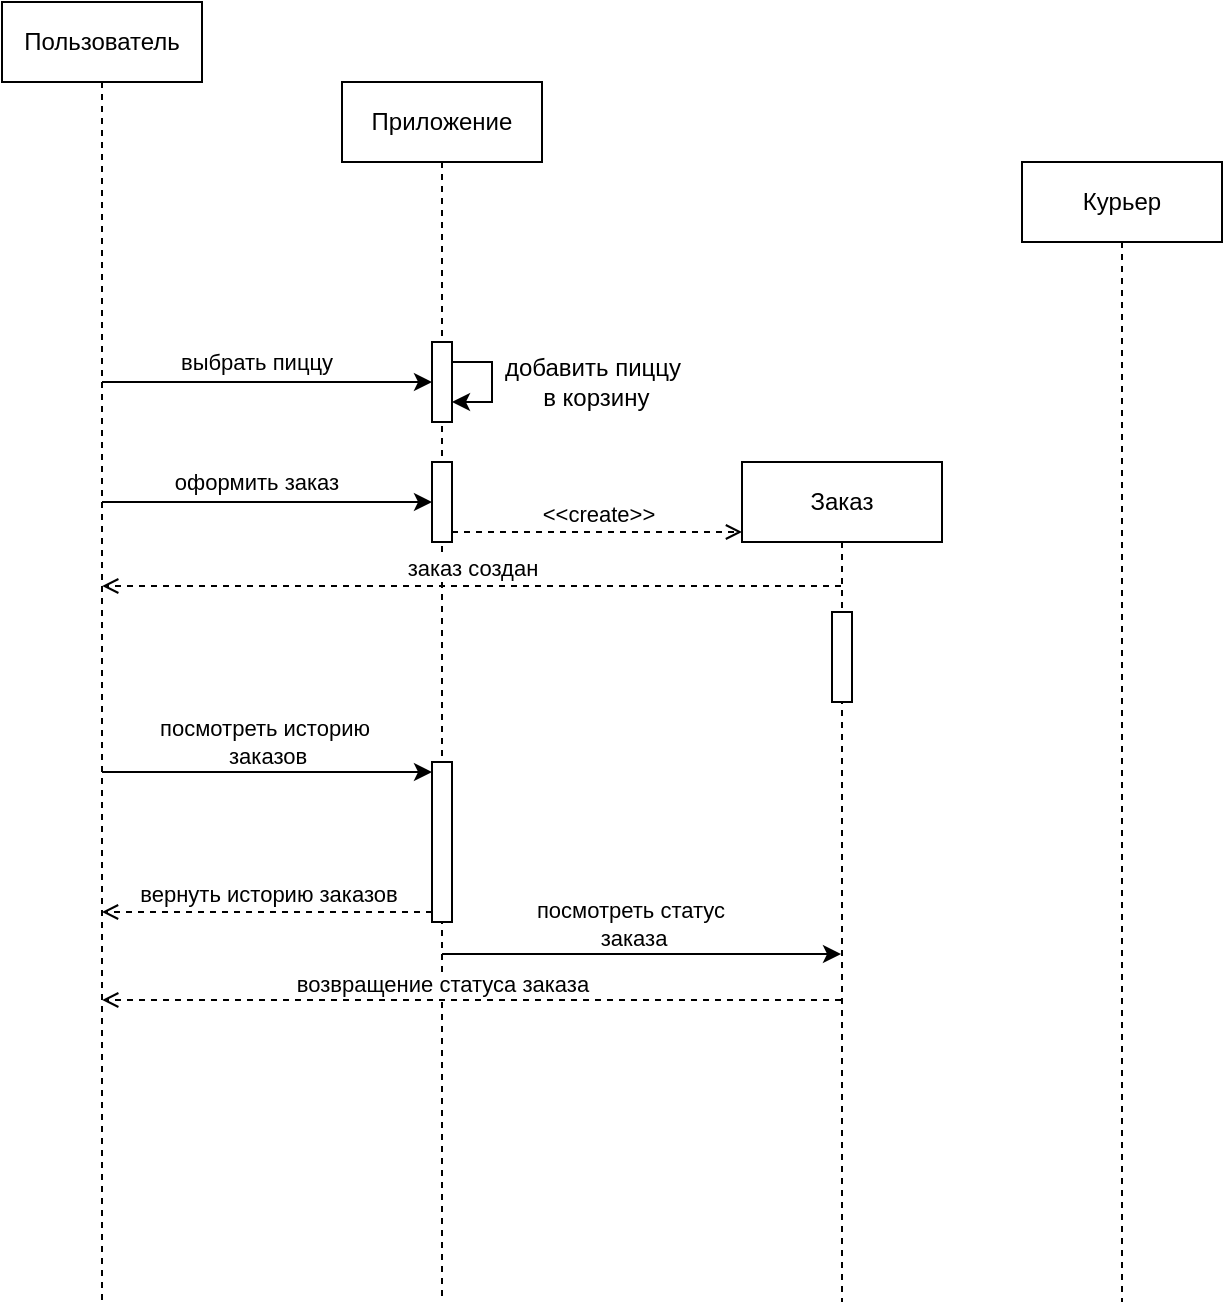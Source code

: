 <mxfile version="24.0.6" type="github">
  <diagram name="Страница — 1" id="hY87scyZslR1d9eWhfrw">
    <mxGraphModel dx="988" dy="543" grid="1" gridSize="10" guides="1" tooltips="1" connect="1" arrows="1" fold="1" page="1" pageScale="1" pageWidth="827" pageHeight="1169" math="0" shadow="0">
      <root>
        <mxCell id="0" />
        <mxCell id="1" parent="0" />
        <mxCell id="UCRyetdWfhHOHcdlKuk4-5" style="edgeStyle=elbowEdgeStyle;rounded=0;orthogonalLoop=1;jettySize=auto;html=1;elbow=vertical;curved=0;" parent="1" source="UCRyetdWfhHOHcdlKuk4-1" target="UCRyetdWfhHOHcdlKuk4-6" edge="1">
          <mxGeometry relative="1" as="geometry" />
        </mxCell>
        <mxCell id="UCRyetdWfhHOHcdlKuk4-7" value="выбрать пиццу" style="edgeLabel;html=1;align=center;verticalAlign=middle;resizable=0;points=[];" parent="UCRyetdWfhHOHcdlKuk4-5" vertex="1" connectable="0">
          <mxGeometry x="-0.243" y="1" relative="1" as="geometry">
            <mxPoint x="14" y="-9" as="offset" />
          </mxGeometry>
        </mxCell>
        <mxCell id="UCRyetdWfhHOHcdlKuk4-1" value="Пользователь" style="shape=umlLifeline;perimeter=lifelinePerimeter;whiteSpace=wrap;html=1;container=1;dropTarget=0;collapsible=0;recursiveResize=0;outlineConnect=0;portConstraint=eastwest;newEdgeStyle={&quot;edgeStyle&quot;:&quot;elbowEdgeStyle&quot;,&quot;elbow&quot;:&quot;vertical&quot;,&quot;curved&quot;:0,&quot;rounded&quot;:0};" parent="1" vertex="1">
          <mxGeometry x="210" y="150" width="100" height="650" as="geometry" />
        </mxCell>
        <mxCell id="UCRyetdWfhHOHcdlKuk4-3" value="Приложение" style="shape=umlLifeline;perimeter=lifelinePerimeter;whiteSpace=wrap;html=1;container=1;dropTarget=0;collapsible=0;recursiveResize=0;outlineConnect=0;portConstraint=eastwest;newEdgeStyle={&quot;edgeStyle&quot;:&quot;elbowEdgeStyle&quot;,&quot;elbow&quot;:&quot;vertical&quot;,&quot;curved&quot;:0,&quot;rounded&quot;:0};" parent="1" vertex="1">
          <mxGeometry x="380" y="190" width="100" height="610" as="geometry" />
        </mxCell>
        <mxCell id="UCRyetdWfhHOHcdlKuk4-6" value="" style="html=1;points=[[0,0,0,0,5],[0,1,0,0,-5],[1,0,0,0,5],[1,1,0,0,-5]];perimeter=orthogonalPerimeter;outlineConnect=0;targetShapes=umlLifeline;portConstraint=eastwest;newEdgeStyle={&quot;curved&quot;:0,&quot;rounded&quot;:0};" parent="UCRyetdWfhHOHcdlKuk4-3" vertex="1">
          <mxGeometry x="45" y="130" width="10" height="40" as="geometry" />
        </mxCell>
        <mxCell id="UCRyetdWfhHOHcdlKuk4-8" style="edgeStyle=orthogonalEdgeStyle;rounded=0;orthogonalLoop=1;jettySize=auto;html=1;curved=0;" parent="UCRyetdWfhHOHcdlKuk4-3" source="UCRyetdWfhHOHcdlKuk4-6" target="UCRyetdWfhHOHcdlKuk4-6" edge="1">
          <mxGeometry relative="1" as="geometry" />
        </mxCell>
        <mxCell id="UCRyetdWfhHOHcdlKuk4-14" value="" style="html=1;points=[[0,0,0,0,5],[0,1,0,0,-5],[1,0,0,0,5],[1,1,0,0,-5]];perimeter=orthogonalPerimeter;outlineConnect=0;targetShapes=umlLifeline;portConstraint=eastwest;newEdgeStyle={&quot;curved&quot;:0,&quot;rounded&quot;:0};" parent="UCRyetdWfhHOHcdlKuk4-3" vertex="1">
          <mxGeometry x="45" y="190" width="10" height="40" as="geometry" />
        </mxCell>
        <mxCell id="r4ULVXh8f3Sc4uGh58wk-1" value="" style="html=1;points=[[0,0,0,0,5],[0,1,0,0,-5],[1,0,0,0,5],[1,1,0,0,-5]];perimeter=orthogonalPerimeter;outlineConnect=0;targetShapes=umlLifeline;portConstraint=eastwest;newEdgeStyle={&quot;curved&quot;:0,&quot;rounded&quot;:0};" vertex="1" parent="UCRyetdWfhHOHcdlKuk4-3">
          <mxGeometry x="45" y="340" width="10" height="80" as="geometry" />
        </mxCell>
        <mxCell id="UCRyetdWfhHOHcdlKuk4-4" value="Курьер" style="shape=umlLifeline;perimeter=lifelinePerimeter;whiteSpace=wrap;html=1;container=1;dropTarget=0;collapsible=0;recursiveResize=0;outlineConnect=0;portConstraint=eastwest;newEdgeStyle={&quot;edgeStyle&quot;:&quot;elbowEdgeStyle&quot;,&quot;elbow&quot;:&quot;vertical&quot;,&quot;curved&quot;:0,&quot;rounded&quot;:0};" parent="1" vertex="1">
          <mxGeometry x="720" y="230" width="100" height="570" as="geometry" />
        </mxCell>
        <mxCell id="UCRyetdWfhHOHcdlKuk4-9" value="добавить пиццу&lt;div&gt;&amp;nbsp;в корзину&lt;/div&gt;" style="text;html=1;align=center;verticalAlign=middle;resizable=0;points=[];autosize=1;strokeColor=none;fillColor=none;" parent="1" vertex="1">
          <mxGeometry x="450" y="320" width="110" height="40" as="geometry" />
        </mxCell>
        <mxCell id="UCRyetdWfhHOHcdlKuk4-10" value="Заказ" style="shape=umlLifeline;perimeter=lifelinePerimeter;whiteSpace=wrap;html=1;container=1;dropTarget=0;collapsible=0;recursiveResize=0;outlineConnect=0;portConstraint=eastwest;newEdgeStyle={&quot;edgeStyle&quot;:&quot;elbowEdgeStyle&quot;,&quot;elbow&quot;:&quot;vertical&quot;,&quot;curved&quot;:0,&quot;rounded&quot;:0};" parent="1" vertex="1">
          <mxGeometry x="580" y="380" width="100" height="420" as="geometry" />
        </mxCell>
        <mxCell id="r4ULVXh8f3Sc4uGh58wk-17" value="" style="html=1;points=[[0,0,0,0,5],[0,1,0,0,-5],[1,0,0,0,5],[1,1,0,0,-5]];perimeter=orthogonalPerimeter;outlineConnect=0;targetShapes=umlLifeline;portConstraint=eastwest;newEdgeStyle={&quot;curved&quot;:0,&quot;rounded&quot;:0};" vertex="1" parent="UCRyetdWfhHOHcdlKuk4-10">
          <mxGeometry x="45" y="75" width="10" height="45" as="geometry" />
        </mxCell>
        <mxCell id="UCRyetdWfhHOHcdlKuk4-12" style="edgeStyle=elbowEdgeStyle;rounded=0;orthogonalLoop=1;jettySize=auto;html=1;elbow=vertical;curved=0;" parent="1" target="UCRyetdWfhHOHcdlKuk4-14" edge="1" source="UCRyetdWfhHOHcdlKuk4-1">
          <mxGeometry relative="1" as="geometry">
            <mxPoint x="250.024" y="410" as="sourcePoint" />
            <mxPoint x="430" y="390" as="targetPoint" />
            <Array as="points">
              <mxPoint x="400" y="400" />
              <mxPoint x="390" y="410" />
            </Array>
          </mxGeometry>
        </mxCell>
        <mxCell id="UCRyetdWfhHOHcdlKuk4-13" value="оформить заказ" style="edgeLabel;html=1;align=center;verticalAlign=middle;resizable=0;points=[];" parent="UCRyetdWfhHOHcdlKuk4-12" vertex="1" connectable="0">
          <mxGeometry x="-0.243" y="1" relative="1" as="geometry">
            <mxPoint x="14" y="-9" as="offset" />
          </mxGeometry>
        </mxCell>
        <mxCell id="r4ULVXh8f3Sc4uGh58wk-2" style="edgeStyle=elbowEdgeStyle;rounded=0;orthogonalLoop=1;jettySize=auto;html=1;elbow=vertical;curved=0;entryX=0;entryY=0;entryDx=0;entryDy=5;entryPerimeter=0;" edge="1" parent="1" source="UCRyetdWfhHOHcdlKuk4-1" target="r4ULVXh8f3Sc4uGh58wk-1">
          <mxGeometry relative="1" as="geometry">
            <mxPoint x="190.004" y="490" as="sourcePoint" />
            <mxPoint x="354.98" y="495" as="targetPoint" />
            <Array as="points">
              <mxPoint x="310" y="535" />
              <mxPoint x="229.96" y="510" />
              <mxPoint x="219.96" y="520" />
            </Array>
          </mxGeometry>
        </mxCell>
        <mxCell id="r4ULVXh8f3Sc4uGh58wk-3" value="посмотреть историю&lt;div&gt;&amp;nbsp;заказов&lt;/div&gt;" style="edgeLabel;html=1;align=center;verticalAlign=middle;resizable=0;points=[];" vertex="1" connectable="0" parent="r4ULVXh8f3Sc4uGh58wk-2">
          <mxGeometry x="-0.243" y="1" relative="1" as="geometry">
            <mxPoint x="18" y="-14" as="offset" />
          </mxGeometry>
        </mxCell>
        <mxCell id="r4ULVXh8f3Sc4uGh58wk-5" value="&amp;lt;&amp;lt;create&amp;gt;&amp;gt;" style="html=1;verticalAlign=bottom;labelBackgroundColor=none;endArrow=open;endFill=0;dashed=1;rounded=0;exitX=1;exitY=1;exitDx=0;exitDy=-5;exitPerimeter=0;" edge="1" parent="1" source="UCRyetdWfhHOHcdlKuk4-14">
          <mxGeometry x="0.001" width="160" relative="1" as="geometry">
            <mxPoint x="445" y="415" as="sourcePoint" />
            <mxPoint x="580" y="415" as="targetPoint" />
            <mxPoint as="offset" />
          </mxGeometry>
        </mxCell>
        <mxCell id="r4ULVXh8f3Sc4uGh58wk-6" value="вернуть историю заказов" style="html=1;verticalAlign=bottom;labelBackgroundColor=none;endArrow=open;endFill=0;dashed=1;rounded=0;exitX=0;exitY=1;exitDx=0;exitDy=-5;exitPerimeter=0;" edge="1" parent="1" source="r4ULVXh8f3Sc4uGh58wk-1" target="UCRyetdWfhHOHcdlKuk4-1">
          <mxGeometry x="0.001" width="160" relative="1" as="geometry">
            <mxPoint x="280" y="550" as="sourcePoint" />
            <mxPoint x="425" y="550" as="targetPoint" />
            <mxPoint as="offset" />
          </mxGeometry>
        </mxCell>
        <mxCell id="r4ULVXh8f3Sc4uGh58wk-7" style="edgeStyle=elbowEdgeStyle;rounded=0;orthogonalLoop=1;jettySize=auto;html=1;elbow=vertical;curved=0;" edge="1" parent="1">
          <mxGeometry relative="1" as="geometry">
            <mxPoint x="430.024" y="626" as="sourcePoint" />
            <mxPoint x="629.5" y="626" as="targetPoint" />
            <Array as="points">
              <mxPoint x="500" y="626" />
              <mxPoint x="352" y="650" />
              <mxPoint x="412" y="670" />
              <mxPoint x="402" y="680" />
            </Array>
          </mxGeometry>
        </mxCell>
        <mxCell id="r4ULVXh8f3Sc4uGh58wk-8" value="посмотреть статус&lt;div&gt;&amp;nbsp;заказа&lt;/div&gt;" style="edgeLabel;html=1;align=center;verticalAlign=middle;resizable=0;points=[];" vertex="1" connectable="0" parent="r4ULVXh8f3Sc4uGh58wk-7">
          <mxGeometry x="-0.243" y="1" relative="1" as="geometry">
            <mxPoint x="18" y="-14" as="offset" />
          </mxGeometry>
        </mxCell>
        <mxCell id="r4ULVXh8f3Sc4uGh58wk-9" value="заказ создан" style="html=1;verticalAlign=bottom;labelBackgroundColor=default;endArrow=open;endFill=0;dashed=1;rounded=0;" edge="1" parent="1">
          <mxGeometry x="0.001" width="160" relative="1" as="geometry">
            <mxPoint x="629.5" y="442" as="sourcePoint" />
            <mxPoint x="260.1" y="442" as="targetPoint" />
            <mxPoint as="offset" />
          </mxGeometry>
        </mxCell>
        <mxCell id="r4ULVXh8f3Sc4uGh58wk-11" value="возвращение статуса заказа" style="html=1;verticalAlign=bottom;labelBackgroundColor=default;endArrow=open;endFill=0;dashed=1;rounded=0;" edge="1" parent="1">
          <mxGeometry x="0.08" y="1" width="160" relative="1" as="geometry">
            <mxPoint x="629.5" y="649" as="sourcePoint" />
            <mxPoint x="260.1" y="649" as="targetPoint" />
            <mxPoint as="offset" />
          </mxGeometry>
        </mxCell>
      </root>
    </mxGraphModel>
  </diagram>
</mxfile>
